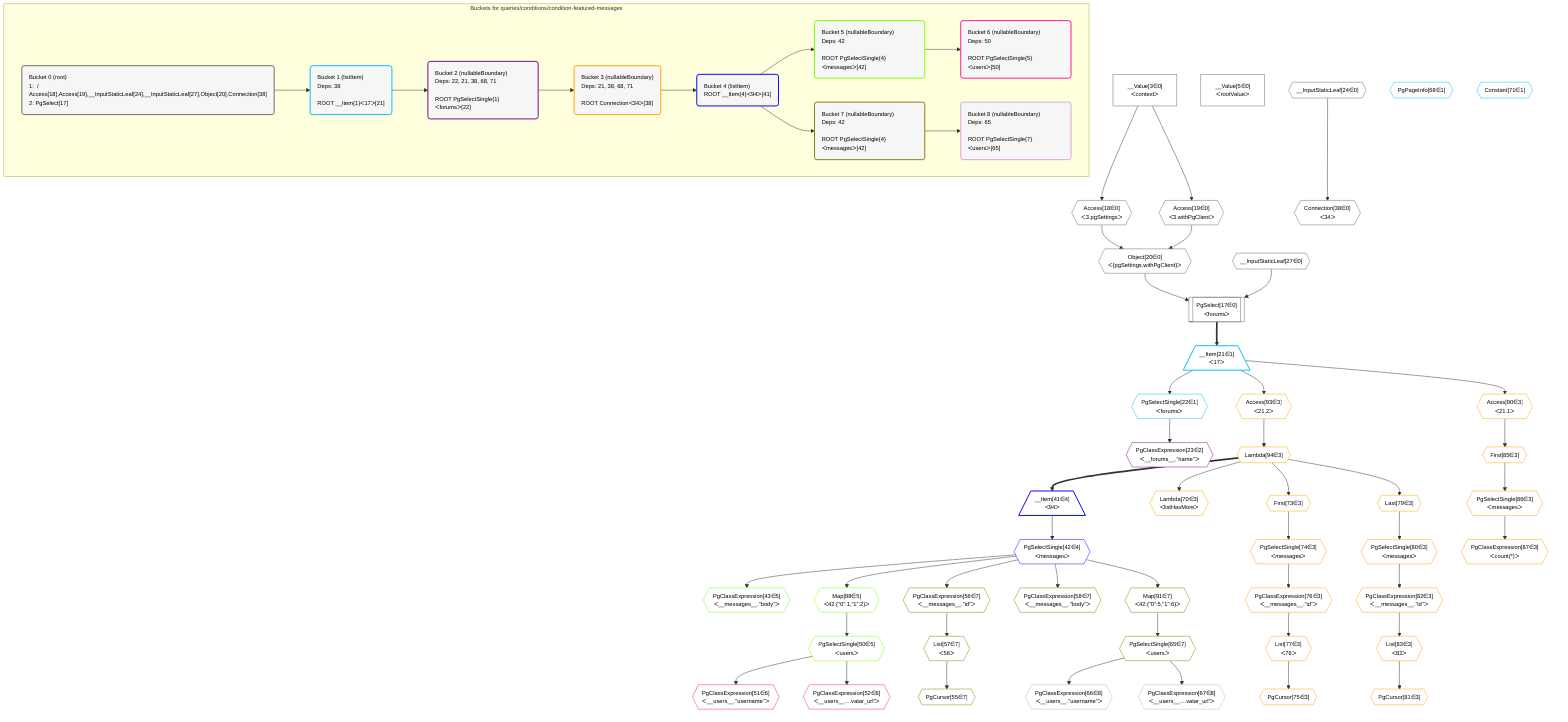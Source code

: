 %%{init: {'themeVariables': { 'fontSize': '12px'}}}%%
graph TD
    classDef path fill:#eee,stroke:#000,color:#000
    classDef plan fill:#fff,stroke-width:1px,color:#000
    classDef itemplan fill:#fff,stroke-width:2px,color:#000
    classDef unbatchedplan fill:#dff,stroke-width:1px,color:#000
    classDef sideeffectplan fill:#fcc,stroke-width:2px,color:#000
    classDef bucket fill:#f6f6f6,color:#000,stroke-width:2px,text-align:left


    %% define steps
    __Value3["__Value[3∈0]<br />ᐸcontextᐳ"]:::plan
    __Value5["__Value[5∈0]<br />ᐸrootValueᐳ"]:::plan
    Access18{{"Access[18∈0]<br />ᐸ3.pgSettingsᐳ"}}:::plan
    Access19{{"Access[19∈0]<br />ᐸ3.withPgClientᐳ"}}:::plan
    Object20{{"Object[20∈0]<br />ᐸ{pgSettings,withPgClient}ᐳ"}}:::plan
    __InputStaticLeaf27{{"__InputStaticLeaf[27∈0]"}}:::plan
    PgSelect17[["PgSelect[17∈0]<br />ᐸforumsᐳ"]]:::plan
    __Item21[/"__Item[21∈1]<br />ᐸ17ᐳ"\]:::itemplan
    PgSelectSingle22{{"PgSelectSingle[22∈1]<br />ᐸforumsᐳ"}}:::plan
    PgClassExpression23{{"PgClassExpression[23∈2]<br />ᐸ__forums__.”name”ᐳ"}}:::plan
    __InputStaticLeaf24{{"__InputStaticLeaf[24∈0]"}}:::plan
    Connection38{{"Connection[38∈0]<br />ᐸ34ᐳ"}}:::plan
    Access93{{"Access[93∈3]<br />ᐸ21.2ᐳ"}}:::plan
    Lambda94{{"Lambda[94∈3]"}}:::plan
    __Item41[/"__Item[41∈4]<br />ᐸ94ᐳ"\]:::itemplan
    PgSelectSingle42{{"PgSelectSingle[42∈4]<br />ᐸmessagesᐳ"}}:::plan
    PgClassExpression43{{"PgClassExpression[43∈5]<br />ᐸ__messages__.”body”ᐳ"}}:::plan
    Map88{{"Map[88∈5]<br />ᐸ42:{”0”:1,”1”:2}ᐳ"}}:::plan
    PgSelectSingle50{{"PgSelectSingle[50∈5]<br />ᐸusersᐳ"}}:::plan
    PgClassExpression51{{"PgClassExpression[51∈6]<br />ᐸ__users__.”username”ᐳ"}}:::plan
    PgClassExpression52{{"PgClassExpression[52∈6]<br />ᐸ__users__....vatar_url”ᐳ"}}:::plan
    PgClassExpression56{{"PgClassExpression[56∈7]<br />ᐸ__messages__.”id”ᐳ"}}:::plan
    List57{{"List[57∈7]<br />ᐸ56ᐳ"}}:::plan
    PgCursor55{{"PgCursor[55∈7]"}}:::plan
    PgClassExpression58{{"PgClassExpression[58∈7]<br />ᐸ__messages__.”body”ᐳ"}}:::plan
    Map91{{"Map[91∈7]<br />ᐸ42:{”0”:5,”1”:6}ᐳ"}}:::plan
    PgSelectSingle65{{"PgSelectSingle[65∈7]<br />ᐸusersᐳ"}}:::plan
    PgClassExpression66{{"PgClassExpression[66∈8]<br />ᐸ__users__.”username”ᐳ"}}:::plan
    PgClassExpression67{{"PgClassExpression[67∈8]<br />ᐸ__users__....vatar_url”ᐳ"}}:::plan
    PgPageInfo68{{"PgPageInfo[68∈1]"}}:::plan
    Lambda70{{"Lambda[70∈3]<br />ᐸlistHasMoreᐳ"}}:::plan
    Constant71{{"Constant[71∈1]"}}:::plan
    First73{{"First[73∈3]"}}:::plan
    PgSelectSingle74{{"PgSelectSingle[74∈3]<br />ᐸmessagesᐳ"}}:::plan
    PgClassExpression76{{"PgClassExpression[76∈3]<br />ᐸ__messages__.”id”ᐳ"}}:::plan
    List77{{"List[77∈3]<br />ᐸ76ᐳ"}}:::plan
    PgCursor75{{"PgCursor[75∈3]"}}:::plan
    Last79{{"Last[79∈3]"}}:::plan
    PgSelectSingle80{{"PgSelectSingle[80∈3]<br />ᐸmessagesᐳ"}}:::plan
    PgClassExpression82{{"PgClassExpression[82∈3]<br />ᐸ__messages__.”id”ᐳ"}}:::plan
    List83{{"List[83∈3]<br />ᐸ82ᐳ"}}:::plan
    PgCursor81{{"PgCursor[81∈3]"}}:::plan
    Access90{{"Access[90∈3]<br />ᐸ21.1ᐳ"}}:::plan
    First85{{"First[85∈3]"}}:::plan
    PgSelectSingle86{{"PgSelectSingle[86∈3]<br />ᐸmessagesᐳ"}}:::plan
    PgClassExpression87{{"PgClassExpression[87∈3]<br />ᐸcount(*)ᐳ"}}:::plan

    %% plan dependencies
    __Value3 --> Access18
    __Value3 --> Access19
    Access18 & Access19 --> Object20
    Object20 & __InputStaticLeaf27 --> PgSelect17
    PgSelect17 ==> __Item21
    __Item21 --> PgSelectSingle22
    PgSelectSingle22 --> PgClassExpression23
    __InputStaticLeaf24 --> Connection38
    __Item21 --> Access93
    Access93 --> Lambda94
    Lambda94 ==> __Item41
    __Item41 --> PgSelectSingle42
    PgSelectSingle42 --> PgClassExpression43
    PgSelectSingle42 --> Map88
    Map88 --> PgSelectSingle50
    PgSelectSingle50 --> PgClassExpression51
    PgSelectSingle50 --> PgClassExpression52
    PgSelectSingle42 --> PgClassExpression56
    PgClassExpression56 --> List57
    List57 --> PgCursor55
    PgSelectSingle42 --> PgClassExpression58
    PgSelectSingle42 --> Map91
    Map91 --> PgSelectSingle65
    PgSelectSingle65 --> PgClassExpression66
    PgSelectSingle65 --> PgClassExpression67
    Lambda94 --> Lambda70
    Lambda94 --> First73
    First73 --> PgSelectSingle74
    PgSelectSingle74 --> PgClassExpression76
    PgClassExpression76 --> List77
    List77 --> PgCursor75
    Lambda94 --> Last79
    Last79 --> PgSelectSingle80
    PgSelectSingle80 --> PgClassExpression82
    PgClassExpression82 --> List83
    List83 --> PgCursor81
    __Item21 --> Access90
    Access90 --> First85
    First85 --> PgSelectSingle86
    PgSelectSingle86 --> PgClassExpression87

    subgraph "Buckets for queries/conditions/condition-featured-messages"
    Bucket0("Bucket 0 (root)<br />1:  / Access[18],Access[19],__InputStaticLeaf[24],__InputStaticLeaf[27],Object[20],Connection[38]<br />2: PgSelect[17]"):::bucket
    classDef bucket0 stroke:#696969
    class Bucket0,__Value3,__Value5,PgSelect17,Access18,Access19,Object20,__InputStaticLeaf24,__InputStaticLeaf27,Connection38 bucket0
    Bucket1("Bucket 1 (listItem)<br />Deps: 38<br /><br />ROOT __Item{1}ᐸ17ᐳ[21]"):::bucket
    classDef bucket1 stroke:#00bfff
    class Bucket1,__Item21,PgSelectSingle22,PgPageInfo68,Constant71 bucket1
    Bucket2("Bucket 2 (nullableBoundary)<br />Deps: 22, 21, 38, 68, 71<br /><br />ROOT PgSelectSingle{1}ᐸforumsᐳ[22]"):::bucket
    classDef bucket2 stroke:#7f007f
    class Bucket2,PgClassExpression23 bucket2
    Bucket3("Bucket 3 (nullableBoundary)<br />Deps: 21, 38, 68, 71<br /><br />ROOT Connectionᐸ34ᐳ[38]"):::bucket
    classDef bucket3 stroke:#ffa500
    class Bucket3,Lambda70,First73,PgSelectSingle74,PgCursor75,PgClassExpression76,List77,Last79,PgSelectSingle80,PgCursor81,PgClassExpression82,List83,First85,PgSelectSingle86,PgClassExpression87,Access90,Access93,Lambda94 bucket3
    Bucket4("Bucket 4 (listItem)<br />ROOT __Item{4}ᐸ94ᐳ[41]"):::bucket
    classDef bucket4 stroke:#0000ff
    class Bucket4,__Item41,PgSelectSingle42 bucket4
    Bucket5("Bucket 5 (nullableBoundary)<br />Deps: 42<br /><br />ROOT PgSelectSingle{4}ᐸmessagesᐳ[42]"):::bucket
    classDef bucket5 stroke:#7fff00
    class Bucket5,PgClassExpression43,PgSelectSingle50,Map88 bucket5
    Bucket6("Bucket 6 (nullableBoundary)<br />Deps: 50<br /><br />ROOT PgSelectSingle{5}ᐸusersᐳ[50]"):::bucket
    classDef bucket6 stroke:#ff1493
    class Bucket6,PgClassExpression51,PgClassExpression52 bucket6
    Bucket7("Bucket 7 (nullableBoundary)<br />Deps: 42<br /><br />ROOT PgSelectSingle{4}ᐸmessagesᐳ[42]"):::bucket
    classDef bucket7 stroke:#808000
    class Bucket7,PgCursor55,PgClassExpression56,List57,PgClassExpression58,PgSelectSingle65,Map91 bucket7
    Bucket8("Bucket 8 (nullableBoundary)<br />Deps: 65<br /><br />ROOT PgSelectSingle{7}ᐸusersᐳ[65]"):::bucket
    classDef bucket8 stroke:#dda0dd
    class Bucket8,PgClassExpression66,PgClassExpression67 bucket8
    Bucket0 --> Bucket1
    Bucket1 --> Bucket2
    Bucket2 --> Bucket3
    Bucket3 --> Bucket4
    Bucket4 --> Bucket5 & Bucket7
    Bucket5 --> Bucket6
    Bucket7 --> Bucket8
    end